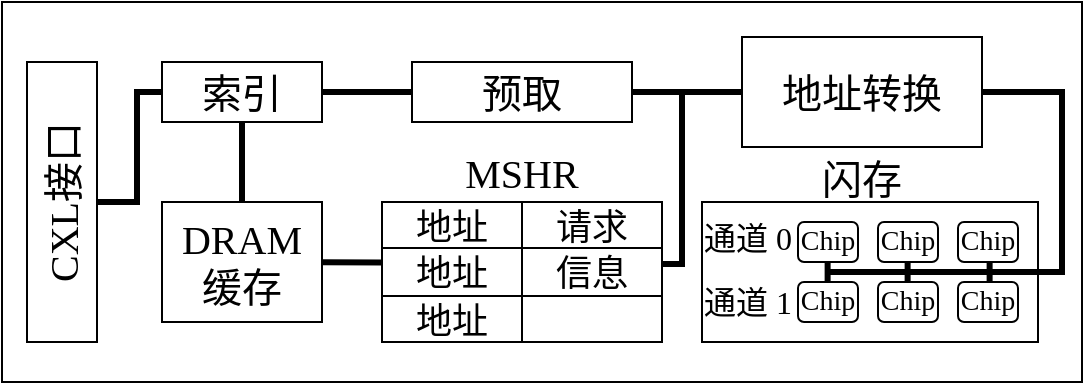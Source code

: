 <mxfile version="22.1.4" type="github">
  <diagram name="第 1 页" id="wQAcO3qcy1lErk8Cufgp">
    <mxGraphModel dx="802" dy="462" grid="1" gridSize="10" guides="1" tooltips="1" connect="1" arrows="1" fold="1" page="1" pageScale="1" pageWidth="827" pageHeight="1169" math="0" shadow="0">
      <root>
        <mxCell id="0" />
        <mxCell id="1" parent="0" />
        <mxCell id="Bvh5bpePwQICNc6_u_rW-1" value="" style="rounded=0;whiteSpace=wrap;html=1;" vertex="1" parent="1">
          <mxGeometry x="170" y="300" width="540" height="190" as="geometry" />
        </mxCell>
        <mxCell id="Bvh5bpePwQICNc6_u_rW-5" style="edgeStyle=orthogonalEdgeStyle;rounded=0;orthogonalLoop=1;jettySize=auto;html=1;entryX=0;entryY=0.5;entryDx=0;entryDy=0;endArrow=none;endFill=0;strokeWidth=3;" edge="1" parent="1" source="Bvh5bpePwQICNc6_u_rW-2" target="Bvh5bpePwQICNc6_u_rW-4">
          <mxGeometry relative="1" as="geometry" />
        </mxCell>
        <mxCell id="Bvh5bpePwQICNc6_u_rW-2" value="&lt;font style=&quot;font-size: 20px;&quot; face=&quot;Times New Roman&quot;&gt;CXL接口&lt;/font&gt;" style="rounded=0;whiteSpace=wrap;html=1;rotation=-90;" vertex="1" parent="1">
          <mxGeometry x="130" y="382.5" width="140" height="35" as="geometry" />
        </mxCell>
        <mxCell id="Bvh5bpePwQICNc6_u_rW-7" style="edgeStyle=orthogonalEdgeStyle;rounded=0;orthogonalLoop=1;jettySize=auto;html=1;entryX=0.5;entryY=0;entryDx=0;entryDy=0;startArrow=none;startFill=0;endArrow=none;endFill=0;strokeWidth=3;" edge="1" parent="1" source="Bvh5bpePwQICNc6_u_rW-4" target="Bvh5bpePwQICNc6_u_rW-6">
          <mxGeometry relative="1" as="geometry" />
        </mxCell>
        <mxCell id="Bvh5bpePwQICNc6_u_rW-21" style="edgeStyle=orthogonalEdgeStyle;rounded=0;orthogonalLoop=1;jettySize=auto;html=1;entryX=0;entryY=0.5;entryDx=0;entryDy=0;strokeWidth=3;endArrow=none;endFill=0;" edge="1" parent="1" source="Bvh5bpePwQICNc6_u_rW-4" target="Bvh5bpePwQICNc6_u_rW-9">
          <mxGeometry relative="1" as="geometry" />
        </mxCell>
        <mxCell id="Bvh5bpePwQICNc6_u_rW-4" value="&lt;font face=&quot;Times New Roman&quot; style=&quot;font-size: 20px;&quot;&gt;索引&lt;/font&gt;" style="rounded=0;whiteSpace=wrap;html=1;" vertex="1" parent="1">
          <mxGeometry x="250" y="330" width="80" height="30" as="geometry" />
        </mxCell>
        <mxCell id="Bvh5bpePwQICNc6_u_rW-22" style="rounded=0;orthogonalLoop=1;jettySize=auto;html=1;entryX=0.004;entryY=0.3;entryDx=0;entryDy=0;endArrow=none;endFill=0;entryPerimeter=0;strokeWidth=3;" edge="1" parent="1" source="Bvh5bpePwQICNc6_u_rW-6" target="Bvh5bpePwQICNc6_u_rW-14">
          <mxGeometry relative="1" as="geometry" />
        </mxCell>
        <mxCell id="Bvh5bpePwQICNc6_u_rW-6" value="&lt;font face=&quot;Times New Roman&quot; style=&quot;font-size: 20px;&quot;&gt;DRAM&lt;br&gt;缓存&lt;/font&gt;" style="rounded=0;whiteSpace=wrap;html=1;" vertex="1" parent="1">
          <mxGeometry x="250" y="400" width="80" height="60" as="geometry" />
        </mxCell>
        <mxCell id="Bvh5bpePwQICNc6_u_rW-25" style="edgeStyle=orthogonalEdgeStyle;rounded=0;orthogonalLoop=1;jettySize=auto;html=1;entryX=0;entryY=0.5;entryDx=0;entryDy=0;strokeWidth=3;endArrow=none;endFill=0;" edge="1" parent="1" source="Bvh5bpePwQICNc6_u_rW-9" target="Bvh5bpePwQICNc6_u_rW-23">
          <mxGeometry relative="1" as="geometry" />
        </mxCell>
        <mxCell id="Bvh5bpePwQICNc6_u_rW-9" value="&lt;font face=&quot;Times New Roman&quot; style=&quot;font-size: 20px;&quot;&gt;预取&lt;/font&gt;" style="rounded=0;whiteSpace=wrap;html=1;" vertex="1" parent="1">
          <mxGeometry x="375" y="330" width="110" height="30" as="geometry" />
        </mxCell>
        <mxCell id="Bvh5bpePwQICNc6_u_rW-10" value="" style="shape=table;startSize=0;container=1;collapsible=0;childLayout=tableLayout;" vertex="1" parent="1">
          <mxGeometry x="360" y="400" width="140" height="70" as="geometry" />
        </mxCell>
        <mxCell id="Bvh5bpePwQICNc6_u_rW-11" value="" style="shape=tableRow;horizontal=0;startSize=0;swimlaneHead=0;swimlaneBody=0;strokeColor=inherit;top=0;left=0;bottom=0;right=0;collapsible=0;dropTarget=0;fillColor=none;points=[[0,0.5],[1,0.5]];portConstraint=eastwest;" vertex="1" parent="Bvh5bpePwQICNc6_u_rW-10">
          <mxGeometry width="140" height="23" as="geometry" />
        </mxCell>
        <mxCell id="Bvh5bpePwQICNc6_u_rW-12" value="&lt;font face=&quot;Times New Roman&quot; style=&quot;font-size: 18px;&quot;&gt;地址&lt;/font&gt;" style="shape=partialRectangle;html=1;whiteSpace=wrap;connectable=0;strokeColor=inherit;overflow=hidden;fillColor=none;top=0;left=0;bottom=0;right=0;pointerEvents=1;" vertex="1" parent="Bvh5bpePwQICNc6_u_rW-11">
          <mxGeometry width="70" height="23" as="geometry">
            <mxRectangle width="70" height="23" as="alternateBounds" />
          </mxGeometry>
        </mxCell>
        <mxCell id="Bvh5bpePwQICNc6_u_rW-13" value="&lt;font face=&quot;Times New Roman&quot; style=&quot;font-size: 18px;&quot;&gt;请求&lt;/font&gt;" style="shape=partialRectangle;html=1;whiteSpace=wrap;connectable=0;strokeColor=inherit;overflow=hidden;fillColor=none;top=0;left=0;bottom=0;right=0;pointerEvents=1;" vertex="1" parent="Bvh5bpePwQICNc6_u_rW-11">
          <mxGeometry x="70" width="70" height="23" as="geometry">
            <mxRectangle width="70" height="23" as="alternateBounds" />
          </mxGeometry>
        </mxCell>
        <mxCell id="Bvh5bpePwQICNc6_u_rW-14" value="" style="shape=tableRow;horizontal=0;startSize=0;swimlaneHead=0;swimlaneBody=0;strokeColor=inherit;top=0;left=0;bottom=0;right=0;collapsible=0;dropTarget=0;fillColor=none;points=[[0,0.5],[1,0.5]];portConstraint=eastwest;" vertex="1" parent="Bvh5bpePwQICNc6_u_rW-10">
          <mxGeometry y="23" width="140" height="24" as="geometry" />
        </mxCell>
        <mxCell id="Bvh5bpePwQICNc6_u_rW-15" value="&lt;font face=&quot;Times New Roman&quot; style=&quot;font-size: 18px;&quot;&gt;地址&lt;/font&gt;" style="shape=partialRectangle;html=1;whiteSpace=wrap;connectable=0;strokeColor=inherit;overflow=hidden;fillColor=none;top=0;left=0;bottom=0;right=0;pointerEvents=1;" vertex="1" parent="Bvh5bpePwQICNc6_u_rW-14">
          <mxGeometry width="70" height="24" as="geometry">
            <mxRectangle width="70" height="24" as="alternateBounds" />
          </mxGeometry>
        </mxCell>
        <mxCell id="Bvh5bpePwQICNc6_u_rW-16" value="&lt;font face=&quot;Times New Roman&quot;&gt;&lt;span style=&quot;font-size: 18px;&quot;&gt;信息&lt;/span&gt;&lt;/font&gt;" style="shape=partialRectangle;html=1;whiteSpace=wrap;connectable=0;strokeColor=inherit;overflow=hidden;fillColor=none;top=0;left=0;bottom=0;right=0;pointerEvents=1;" vertex="1" parent="Bvh5bpePwQICNc6_u_rW-14">
          <mxGeometry x="70" width="70" height="24" as="geometry">
            <mxRectangle width="70" height="24" as="alternateBounds" />
          </mxGeometry>
        </mxCell>
        <mxCell id="Bvh5bpePwQICNc6_u_rW-17" value="" style="shape=tableRow;horizontal=0;startSize=0;swimlaneHead=0;swimlaneBody=0;strokeColor=inherit;top=0;left=0;bottom=0;right=0;collapsible=0;dropTarget=0;fillColor=none;points=[[0,0.5],[1,0.5]];portConstraint=eastwest;" vertex="1" parent="Bvh5bpePwQICNc6_u_rW-10">
          <mxGeometry y="47" width="140" height="23" as="geometry" />
        </mxCell>
        <mxCell id="Bvh5bpePwQICNc6_u_rW-18" value="&lt;font face=&quot;Times New Roman&quot; style=&quot;font-size: 18px;&quot;&gt;地址&lt;/font&gt;" style="shape=partialRectangle;html=1;whiteSpace=wrap;connectable=0;strokeColor=inherit;overflow=hidden;fillColor=none;top=0;left=0;bottom=0;right=0;pointerEvents=1;" vertex="1" parent="Bvh5bpePwQICNc6_u_rW-17">
          <mxGeometry width="70" height="23" as="geometry">
            <mxRectangle width="70" height="23" as="alternateBounds" />
          </mxGeometry>
        </mxCell>
        <mxCell id="Bvh5bpePwQICNc6_u_rW-19" value="" style="shape=partialRectangle;html=1;whiteSpace=wrap;connectable=0;strokeColor=inherit;overflow=hidden;fillColor=none;top=0;left=0;bottom=0;right=0;pointerEvents=1;" vertex="1" parent="Bvh5bpePwQICNc6_u_rW-17">
          <mxGeometry x="70" width="70" height="23" as="geometry">
            <mxRectangle width="70" height="23" as="alternateBounds" />
          </mxGeometry>
        </mxCell>
        <mxCell id="Bvh5bpePwQICNc6_u_rW-20" value="&lt;font face=&quot;Times New Roman&quot; style=&quot;font-size: 20px;&quot;&gt;MSHR&lt;/font&gt;" style="text;html=1;strokeColor=none;fillColor=none;align=center;verticalAlign=middle;whiteSpace=wrap;rounded=0;" vertex="1" parent="1">
          <mxGeometry x="400" y="370" width="60" height="30" as="geometry" />
        </mxCell>
        <mxCell id="Bvh5bpePwQICNc6_u_rW-23" value="&lt;font face=&quot;Times New Roman&quot;&gt;&lt;span style=&quot;font-size: 20px;&quot;&gt;地址转换&lt;/span&gt;&lt;/font&gt;" style="rounded=0;whiteSpace=wrap;html=1;" vertex="1" parent="1">
          <mxGeometry x="540" y="317.5" width="120" height="55" as="geometry" />
        </mxCell>
        <mxCell id="Bvh5bpePwQICNc6_u_rW-35" style="edgeStyle=orthogonalEdgeStyle;rounded=0;orthogonalLoop=1;jettySize=auto;html=1;exitX=1;exitY=0.5;exitDx=0;exitDy=0;entryX=0.5;entryY=1;entryDx=0;entryDy=0;" edge="1" parent="1" source="Bvh5bpePwQICNc6_u_rW-24" target="Bvh5bpePwQICNc6_u_rW-30">
          <mxGeometry relative="1" as="geometry" />
        </mxCell>
        <mxCell id="Bvh5bpePwQICNc6_u_rW-24" value="" style="rounded=0;whiteSpace=wrap;html=1;" vertex="1" parent="1">
          <mxGeometry x="520" y="400" width="168" height="70" as="geometry" />
        </mxCell>
        <mxCell id="Bvh5bpePwQICNc6_u_rW-26" style="edgeStyle=orthogonalEdgeStyle;rounded=0;orthogonalLoop=1;jettySize=auto;html=1;exitX=1;exitY=0.5;exitDx=0;exitDy=0;endArrow=none;endFill=0;strokeWidth=3;" edge="1" parent="1">
          <mxGeometry relative="1" as="geometry">
            <mxPoint x="510" y="346" as="targetPoint" />
            <mxPoint x="500" y="431" as="sourcePoint" />
            <Array as="points">
              <mxPoint x="510" y="431" />
              <mxPoint x="510" y="346" />
            </Array>
          </mxGeometry>
        </mxCell>
        <mxCell id="Bvh5bpePwQICNc6_u_rW-27" value="&lt;font face=&quot;Times New Roman&quot; style=&quot;font-size: 20px;&quot;&gt;闪存&lt;/font&gt;" style="text;html=1;strokeColor=none;fillColor=none;align=center;verticalAlign=middle;whiteSpace=wrap;rounded=0;" vertex="1" parent="1">
          <mxGeometry x="570" y="372.5" width="60" height="30" as="geometry" />
        </mxCell>
        <mxCell id="Bvh5bpePwQICNc6_u_rW-28" value="&lt;font style=&quot;font-size: 14px;&quot; face=&quot;Times New Roman&quot;&gt;Chip&lt;/font&gt;" style="rounded=1;whiteSpace=wrap;html=1;" vertex="1" parent="1">
          <mxGeometry x="568" y="410" width="30" height="20" as="geometry" />
        </mxCell>
        <mxCell id="Bvh5bpePwQICNc6_u_rW-29" value="&lt;font style=&quot;font-size: 14px;&quot; face=&quot;Times New Roman&quot;&gt;Chip&lt;/font&gt;" style="rounded=1;whiteSpace=wrap;html=1;" vertex="1" parent="1">
          <mxGeometry x="608" y="410" width="30" height="20" as="geometry" />
        </mxCell>
        <mxCell id="Bvh5bpePwQICNc6_u_rW-30" value="&lt;font style=&quot;font-size: 14px;&quot; face=&quot;Times New Roman&quot;&gt;Chip&lt;/font&gt;" style="rounded=1;whiteSpace=wrap;html=1;" vertex="1" parent="1">
          <mxGeometry x="648" y="410" width="30" height="20" as="geometry" />
        </mxCell>
        <mxCell id="Bvh5bpePwQICNc6_u_rW-31" value="&lt;font style=&quot;font-size: 14px;&quot; face=&quot;Times New Roman&quot;&gt;Chip&lt;/font&gt;" style="rounded=1;whiteSpace=wrap;html=1;" vertex="1" parent="1">
          <mxGeometry x="568" y="440" width="30" height="20" as="geometry" />
        </mxCell>
        <mxCell id="Bvh5bpePwQICNc6_u_rW-32" value="&lt;font style=&quot;font-size: 14px;&quot; face=&quot;Times New Roman&quot;&gt;Chip&lt;/font&gt;" style="rounded=1;whiteSpace=wrap;html=1;" vertex="1" parent="1">
          <mxGeometry x="608" y="440" width="30" height="20" as="geometry" />
        </mxCell>
        <mxCell id="Bvh5bpePwQICNc6_u_rW-33" value="&lt;font style=&quot;font-size: 14px;&quot; face=&quot;Times New Roman&quot;&gt;Chip&lt;/font&gt;" style="rounded=1;whiteSpace=wrap;html=1;" vertex="1" parent="1">
          <mxGeometry x="648" y="440" width="30" height="20" as="geometry" />
        </mxCell>
        <mxCell id="Bvh5bpePwQICNc6_u_rW-34" style="edgeStyle=orthogonalEdgeStyle;rounded=0;orthogonalLoop=1;jettySize=auto;html=1;entryX=1;entryY=0.5;entryDx=0;entryDy=0;exitX=1;exitY=0.5;exitDx=0;exitDy=0;endArrow=none;endFill=0;strokeWidth=3;" edge="1" parent="1" source="Bvh5bpePwQICNc6_u_rW-23" target="Bvh5bpePwQICNc6_u_rW-24">
          <mxGeometry relative="1" as="geometry">
            <Array as="points">
              <mxPoint x="700" y="345" />
              <mxPoint x="700" y="435" />
            </Array>
          </mxGeometry>
        </mxCell>
        <mxCell id="Bvh5bpePwQICNc6_u_rW-36" value="" style="endArrow=none;html=1;rounded=0;entryX=1;entryY=0.5;entryDx=0;entryDy=0;strokeWidth=3;" edge="1" parent="1">
          <mxGeometry width="50" height="50" relative="1" as="geometry">
            <mxPoint x="583" y="435" as="sourcePoint" />
            <mxPoint x="689" y="435" as="targetPoint" />
          </mxGeometry>
        </mxCell>
        <mxCell id="Bvh5bpePwQICNc6_u_rW-38" value="" style="endArrow=none;html=1;rounded=0;strokeWidth=3;" edge="1" parent="1">
          <mxGeometry width="50" height="50" relative="1" as="geometry">
            <mxPoint x="582.81" y="440" as="sourcePoint" />
            <mxPoint x="582.81" y="430" as="targetPoint" />
            <Array as="points">
              <mxPoint x="582.81" y="430" />
            </Array>
          </mxGeometry>
        </mxCell>
        <mxCell id="Bvh5bpePwQICNc6_u_rW-39" value="&lt;font face=&quot;Times New Roman&quot; style=&quot;font-size: 16px;&quot;&gt;通道 0&lt;/font&gt;" style="text;html=1;strokeColor=none;fillColor=none;align=center;verticalAlign=middle;whiteSpace=wrap;rounded=0;" vertex="1" parent="1">
          <mxGeometry x="513" y="402.5" width="60" height="30" as="geometry" />
        </mxCell>
        <mxCell id="Bvh5bpePwQICNc6_u_rW-40" value="" style="endArrow=none;html=1;rounded=0;strokeWidth=3;" edge="1" parent="1">
          <mxGeometry width="50" height="50" relative="1" as="geometry">
            <mxPoint x="622.81" y="440" as="sourcePoint" />
            <mxPoint x="622.81" y="430" as="targetPoint" />
            <Array as="points">
              <mxPoint x="622.81" y="430" />
            </Array>
          </mxGeometry>
        </mxCell>
        <mxCell id="Bvh5bpePwQICNc6_u_rW-41" value="" style="endArrow=none;html=1;rounded=0;strokeWidth=3;" edge="1" parent="1">
          <mxGeometry width="50" height="50" relative="1" as="geometry">
            <mxPoint x="663.81" y="440" as="sourcePoint" />
            <mxPoint x="663.81" y="430" as="targetPoint" />
            <Array as="points">
              <mxPoint x="663.81" y="430" />
            </Array>
          </mxGeometry>
        </mxCell>
        <mxCell id="Bvh5bpePwQICNc6_u_rW-42" value="&lt;font face=&quot;Times New Roman&quot; style=&quot;font-size: 16px;&quot;&gt;通道 1&lt;/font&gt;" style="text;html=1;strokeColor=none;fillColor=none;align=center;verticalAlign=middle;whiteSpace=wrap;rounded=0;" vertex="1" parent="1">
          <mxGeometry x="513" y="435" width="60" height="30" as="geometry" />
        </mxCell>
      </root>
    </mxGraphModel>
  </diagram>
</mxfile>
